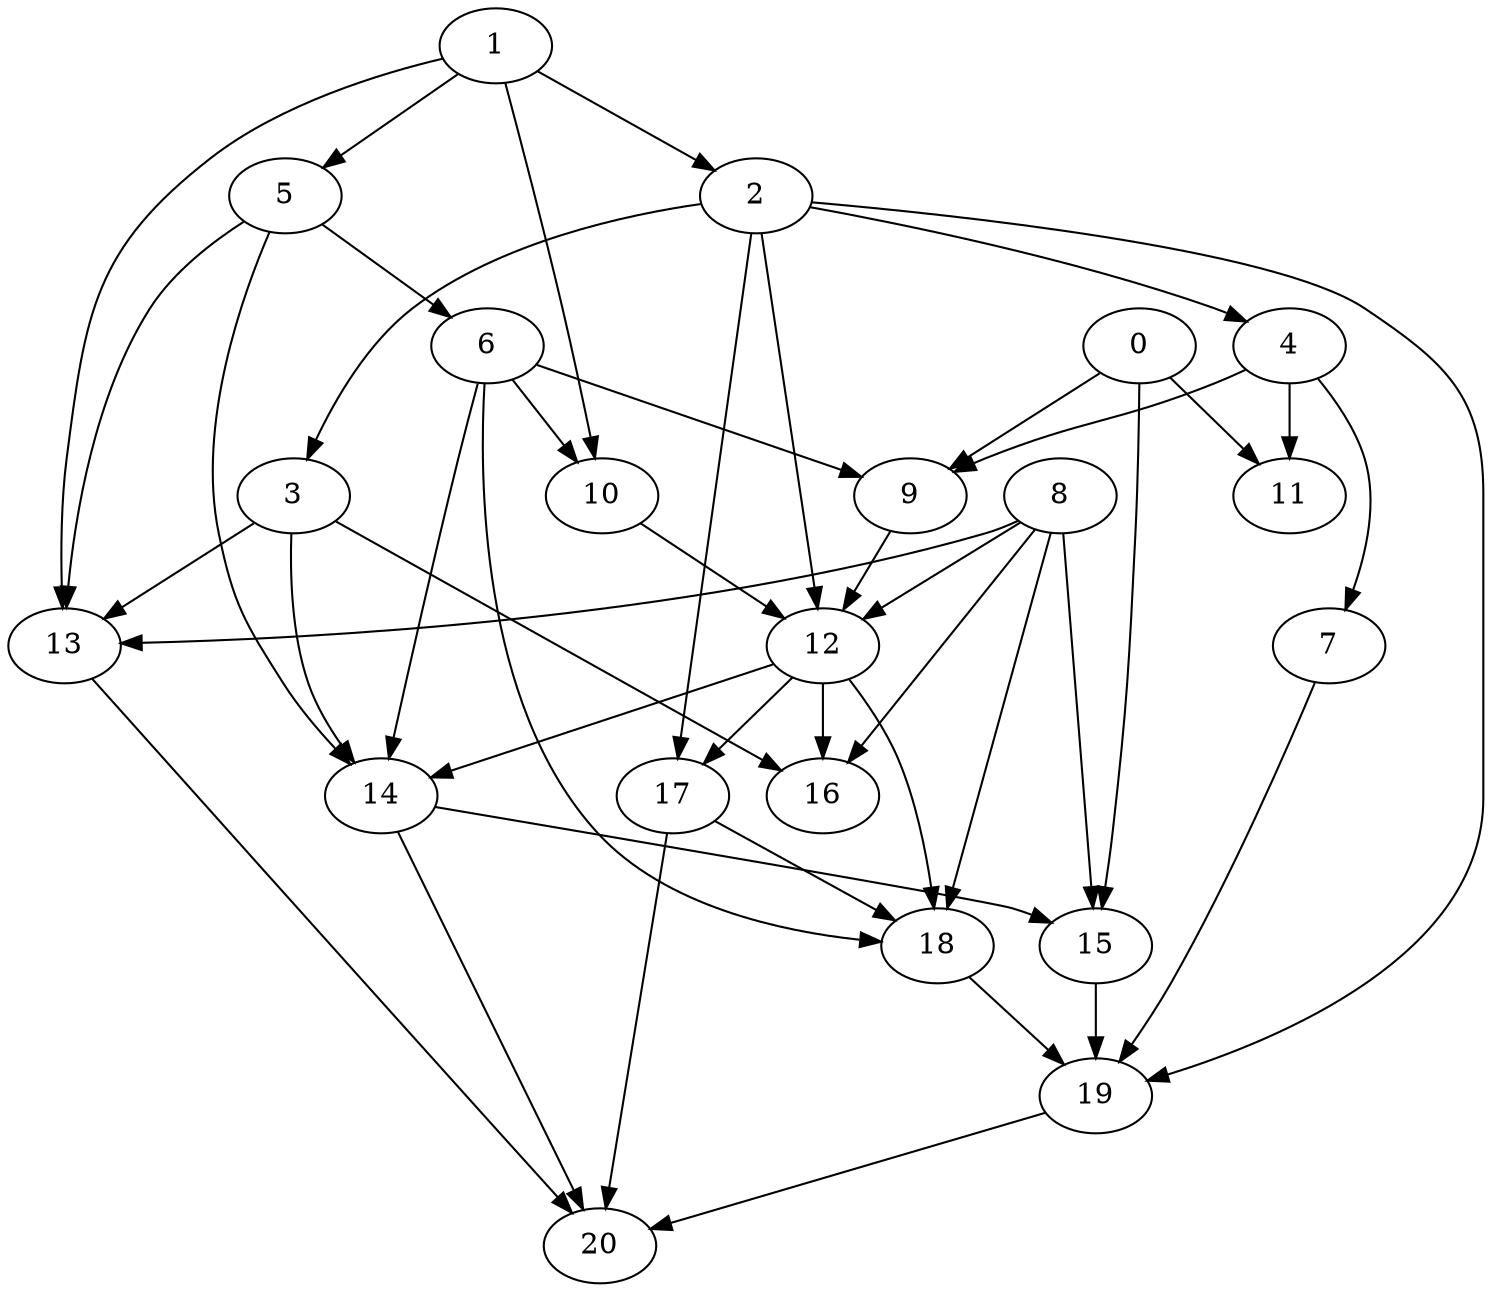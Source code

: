 digraph "Random_Nodes_21_Density_2.14_CCR_9.98_WeightType_Random_GB" {
	graph ["Duplicate states"=0,
		GraphType=Random,
		"Max states in OPEN"=0,
		Modes="120000ms; topo-ordered tasks, ; Pruning: task equivalence, fixed order ready list, ; F-value: ; Optimisation: best schedule length (\
SL) optimisation on equal, ",
		NumberOfTasks=21,
		"Pruned using list schedule length"=1002267,
		"States removed from OPEN"=0,
		TargetSystem="Homogeneous-8",
		"Time to schedule (ms)"=3516,
		"Total idle time"=151,
		"Total schedule length"=98,
		"Total sequential time"=130,
		"Total states created"=5919528
	];
	1	["Finish time"=8,
		Processor=0,
		"Start time"=0,
		Weight=8];
	5	["Finish time"=25,
		Processor=0,
		"Start time"=16,
		Weight=9];
	1 -> 5	[Weight=33];
	2	["Finish time"=11,
		Processor=0,
		"Start time"=8,
		Weight=3];
	1 -> 2	[Weight=37];
	10	["Finish time"=45,
		Processor=0,
		"Start time"=42,
		Weight=3];
	1 -> 10	[Weight=47];
	13	["Finish time"=42,
		Processor=0,
		"Start time"=35,
		Weight=7];
	1 -> 13	[Weight=14];
	6	["Finish time"=35,
		Processor=0,
		"Start time"=25,
		Weight=10];
	5 -> 6	[Weight=33];
	14	["Finish time"=62,
		Processor=0,
		"Start time"=56,
		Weight=6];
	5 -> 14	[Weight=37];
	5 -> 13	[Weight=23];
	6 -> 10	[Weight=9];
	9	["Finish time"=50,
		Processor=0,
		"Start time"=45,
		Weight=5];
	6 -> 9	[Weight=42];
	6 -> 14	[Weight=42];
	18	["Finish time"=85,
		Processor=0,
		"Start time"=76,
		Weight=9];
	6 -> 18	[Weight=9];
	4	["Finish time"=16,
		Processor=0,
		"Start time"=14,
		Weight=2];
	2 -> 4	[Weight=23];
	12	["Finish time"=56,
		Processor=0,
		"Start time"=50,
		Weight=6];
	2 -> 12	[Weight=14];
	3	["Finish time"=14,
		Processor=0,
		"Start time"=11,
		Weight=3];
	2 -> 3	[Weight=47];
	17	["Finish time"=76,
		Processor=0,
		"Start time"=72,
		Weight=4];
	2 -> 17	[Weight=28];
	19	["Finish time"=94,
		Processor=0,
		"Start time"=85,
		Weight=9];
	2 -> 19	[Weight=42];
	0	["Finish time"=7,
		Processor=1,
		"Start time"=0,
		Weight=7];
	0 -> 9	[Weight=37];
	15	["Finish time"=72,
		Processor=0,
		"Start time"=62,
		Weight=10];
	0 -> 15	[Weight=19];
	11	["Finish time"=68,
		Processor=3,
		"Start time"=58,
		Weight=10];
	0 -> 11	[Weight=33];
	4 -> 9	[Weight=19];
	7	["Finish time"=44,
		Processor=1,
		"Start time"=35,
		Weight=9];
	4 -> 7	[Weight=19];
	4 -> 11	[Weight=42];
	10 -> 12	[Weight=42];
	8	["Finish time"=4,
		Processor=2,
		"Start time"=0,
		Weight=4];
	8 -> 12	[Weight=37];
	8 -> 18	[Weight=33];
	8 -> 13	[Weight=23];
	8 -> 15	[Weight=14];
	16	["Finish time"=67,
		Processor=4,
		"Start time"=65,
		Weight=2];
	8 -> 16	[Weight=23];
	9 -> 12	[Weight=33];
	12 -> 17	[Weight=47];
	12 -> 14	[Weight=42];
	12 -> 18	[Weight=37];
	12 -> 16	[Weight=9];
	3 -> 14	[Weight=33];
	3 -> 13	[Weight=33];
	3 -> 16	[Weight=14];
	17 -> 18	[Weight=37];
	20	["Finish time"=98,
		Processor=0,
		"Start time"=94,
		Weight=4];
	17 -> 20	[Weight=14];
	14 -> 15	[Weight=14];
	14 -> 20	[Weight=37];
	18 -> 19	[Weight=28];
	7 -> 19	[Weight=23];
	13 -> 20	[Weight=47];
	15 -> 19	[Weight=14];
	19 -> 20	[Weight=14];
}
